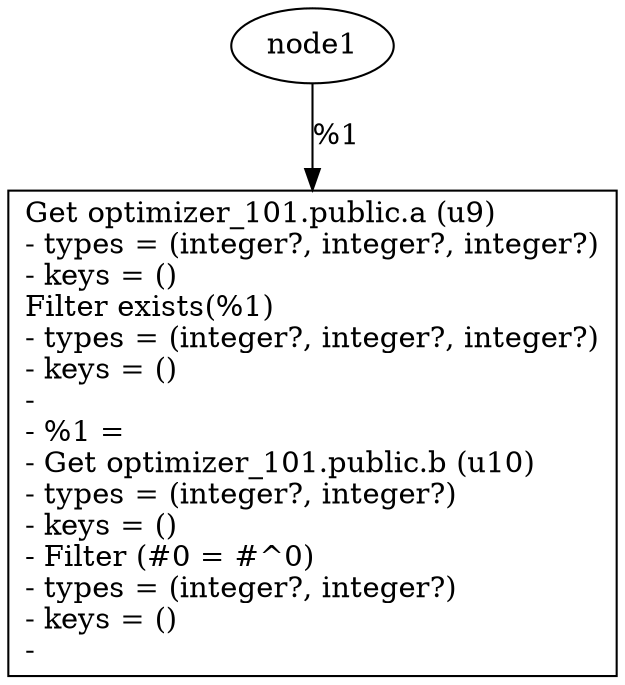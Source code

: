 digraph G {
    node0 [shape = record, label="Get optimizer_101.public.a (u9)\l- types = (integer?, integer?, integer?)\l- keys = ()\lFilter exists(%1)\l- types = (integer?, integer?, integer?)\l- keys = ()\l-\l- %1 =\l- Get optimizer_101.public.b (u10)\l- types = (integer?, integer?)\l- keys = ()\l- Filter (#0 = #^0)\l- types = (integer?, integer?)\l- keys = ()\l-\l"]
    node1 -> node0 [label = "%1\l"]
}
